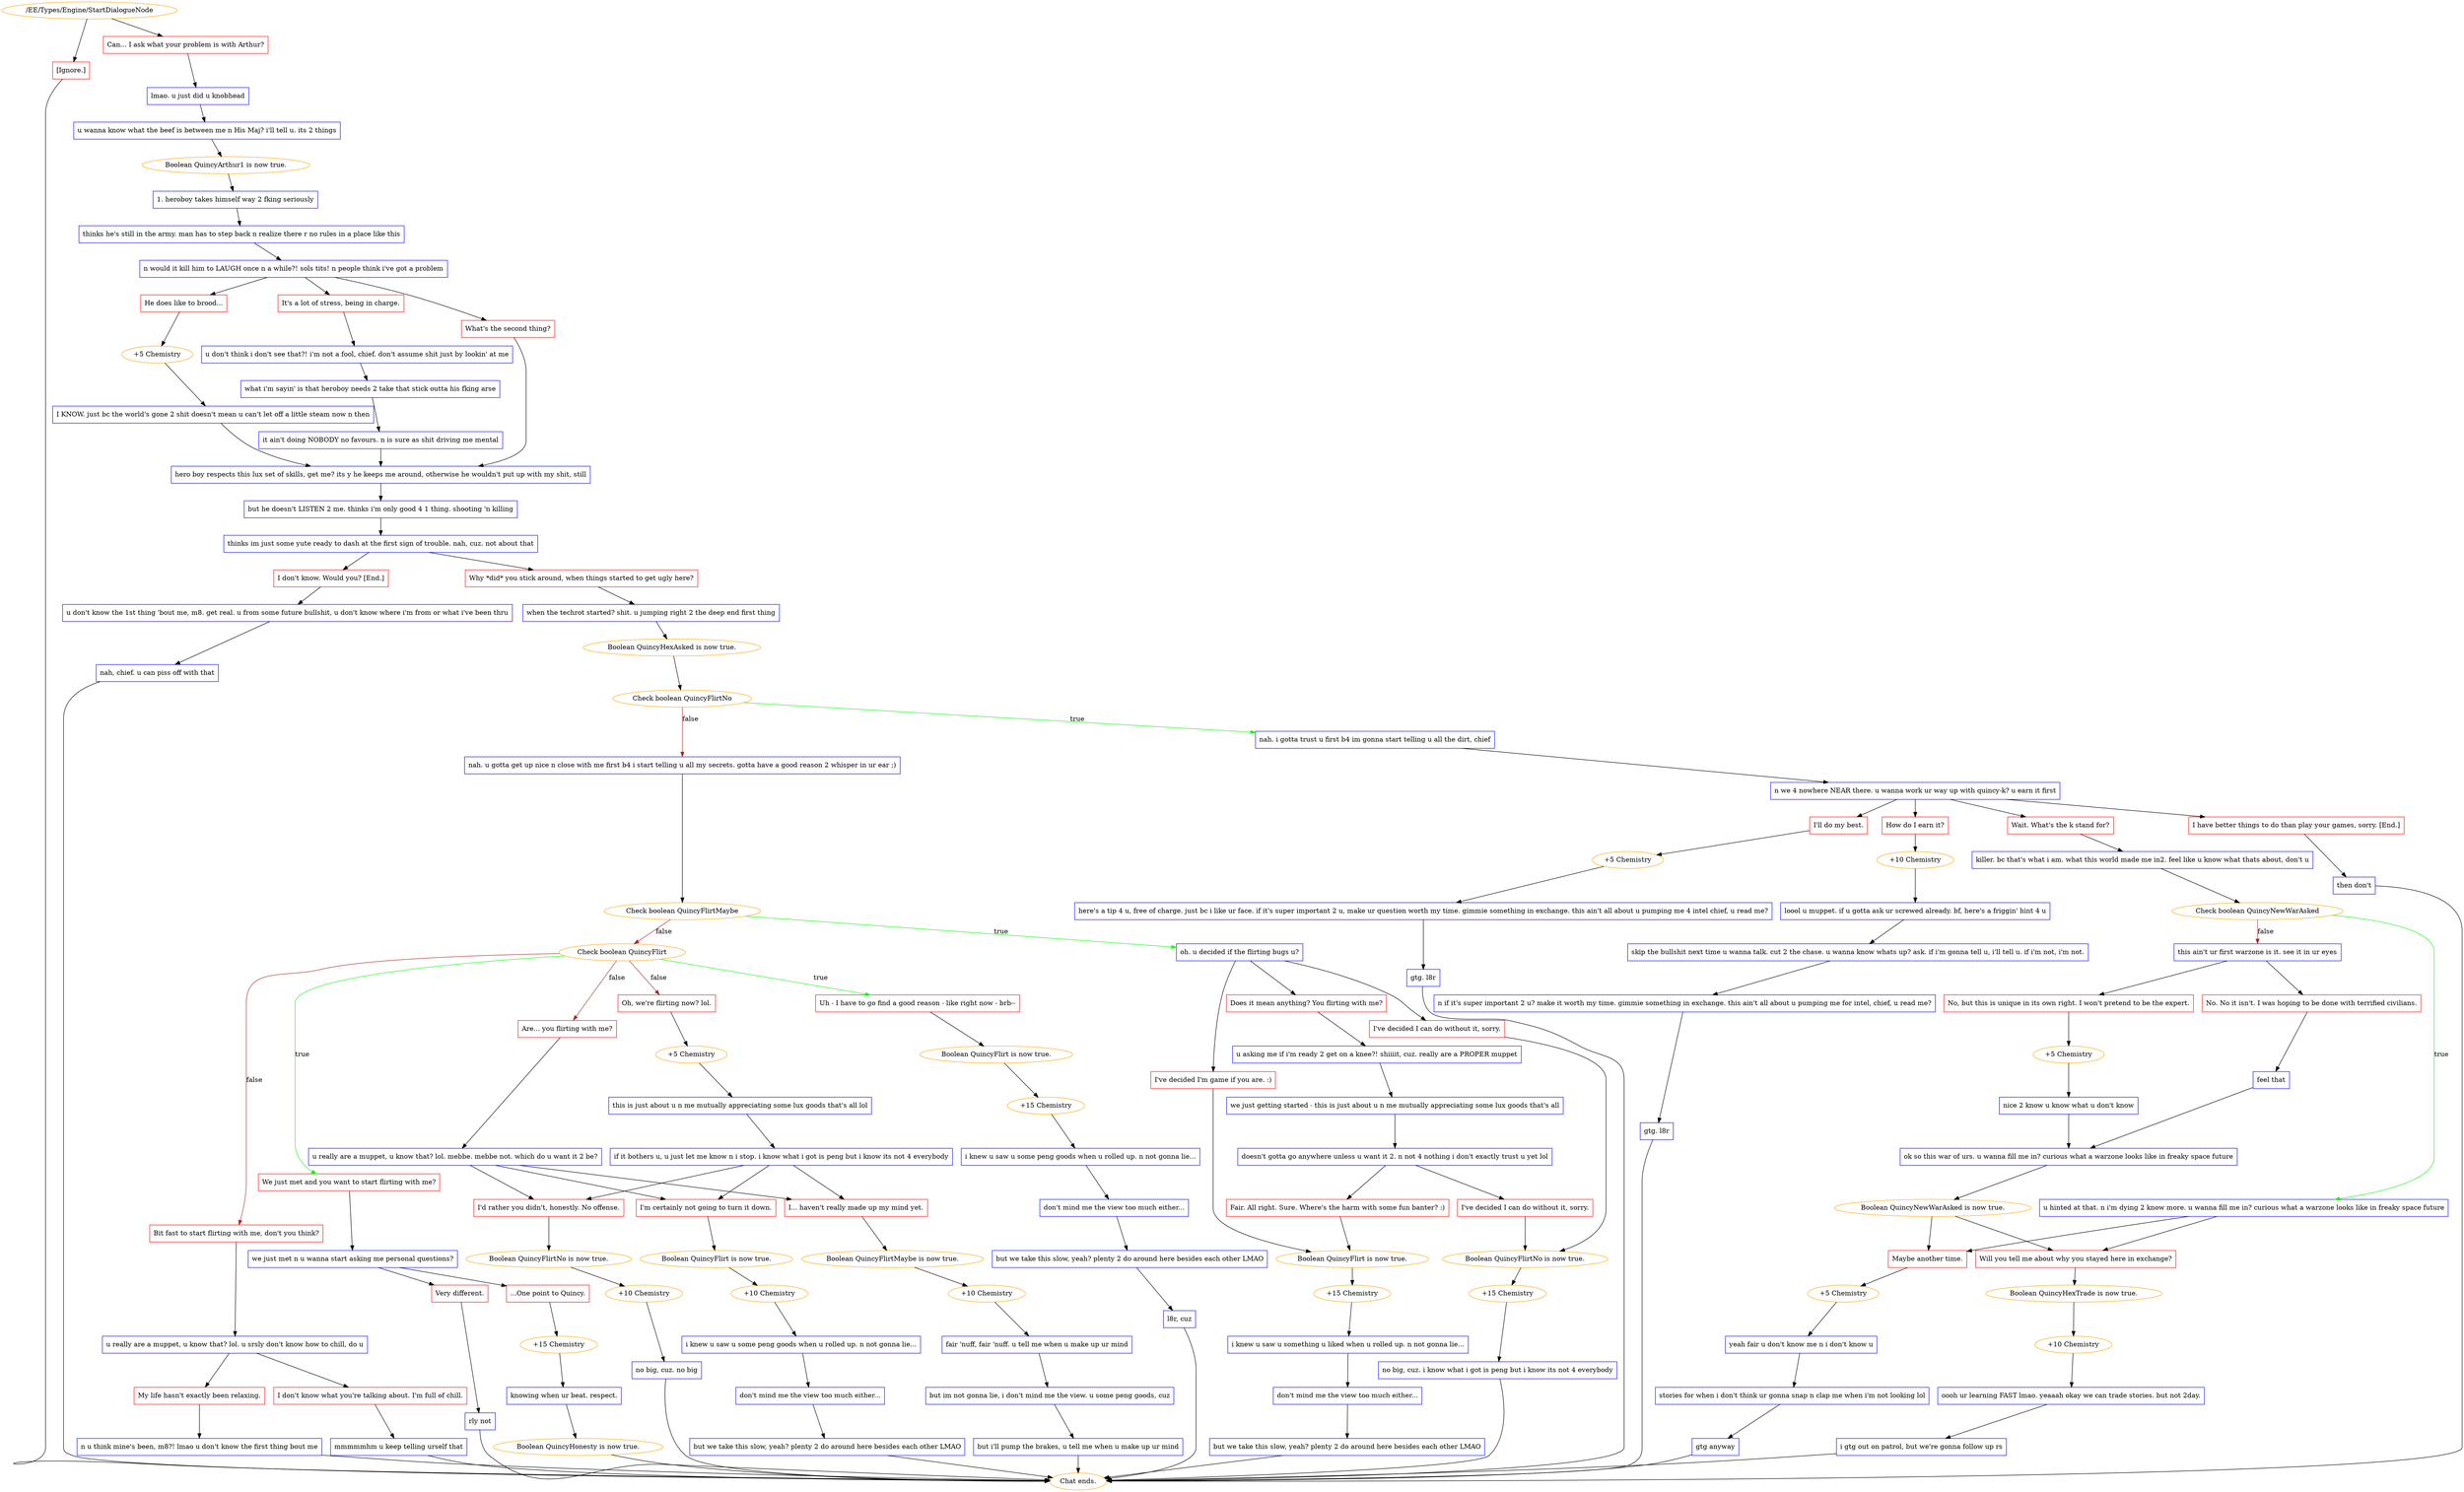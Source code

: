 digraph {
	133 [label="/EE/Types/Engine/StartDialogueNode",color=orange];
		133 -> 134;
		133 -> 135;
	134 [label="Can... I ask what your problem is with Arthur?",shape=box,color=red];
		134 -> 137;
	135 [label="[Ignore.]",shape=box,color=red];
		135 -> "Chat ends.";
	137 [label="lmao. u just did u knobhead",shape=box,color=blue];
		137 -> 138;
	"Chat ends." [color=orange];
	138 [label="u wanna know what the beef is between me n His Maj? i'll tell u. its 2 things",shape=box,color=blue];
		138 -> 139;
	139 [label="Boolean QuincyArthur1 is now true.",color=orange];
		139 -> 140;
	140 [label="1. heroboy takes himself way 2 fking seriously",shape=box,color=blue];
		140 -> 141;
	141 [label="thinks he's still in the army. man has to step back n realize there r no rules in a place like this",shape=box,color=blue];
		141 -> 142;
	142 [label="n would it kill him to LAUGH once n a while?! sols tits! n people think i've got a problem",shape=box,color=blue];
		142 -> 143;
		142 -> 144;
		142 -> 145;
	143 [label="It's a lot of stress, being in charge.",shape=box,color=red];
		143 -> 146;
	144 [label="He does like to brood...",shape=box,color=red];
		144 -> 149;
	145 [label="What's the second thing?",shape=box,color=red];
		145 -> 148;
	146 [label="u don't think i don't see that?! i'm not a fool, chief. don't assume shit just by lookin' at me",shape=box,color=blue];
		146 -> 150;
	149 [label="+5 Chemistry",color=orange];
		149 -> 147;
	148 [label="hero boy respects this lux set of skills, get me? its y he keeps me around, otherwise he wouldn't put up with my shit, still",shape=box,color=blue];
		148 -> 153;
	150 [label="what i'm sayin' is that heroboy needs 2 take that stick outta his fking arse",shape=box,color=blue];
		150 -> 151;
	147 [label="I KNOW. just bc the world's gone 2 shit doesn't mean u can't let off a little steam now n then",shape=box,color=blue];
		147 -> 148;
	153 [label="but he doesn't LISTEN 2 me. thinks i'm only good 4 1 thing. shooting 'n killing",shape=box,color=blue];
		153 -> 154;
	151 [label="it ain't doing NOBODY no favours. n is sure as shit driving me mental",shape=box,color=blue];
		151 -> 148;
	154 [label="thinks im just some yute ready to dash at the first sign of trouble. nah, cuz. not about that",shape=box,color=blue];
		154 -> 155;
		154 -> 156;
	155 [label="Why *did* you stick around, when things started to get ugly here?",shape=box,color=red];
		155 -> 158;
	156 [label="I don't know. Would you? [End.]",shape=box,color=red];
		156 -> 157;
	158 [label="when the techrot started? shit. u jumping right 2 the deep end first thing",shape=box,color=blue];
		158 -> 160;
	157 [label="u don't know the 1st thing 'bout me, m8. get real. u from some future bullshit, u don't know where i'm from or what i've been thru",shape=box,color=blue];
		157 -> 159;
	160 [label="Boolean QuincyHexAsked is now true.",color=orange];
		160 -> 162;
	159 [label="nah, chief. u can piss off with that",shape=box,color=blue];
		159 -> "Chat ends.";
	162 [label="Check boolean QuincyFlirtNo",color=orange];
		162 -> 164 [label=true,color=green];
		162 -> 166 [label=false,color=brown];
	"Chat ends." [color=orange];
	164 [label="nah. i gotta trust u first b4 im gonna start telling u all the dirt, chief",shape=box,color=blue];
		164 -> 165;
	166 [label="nah. u gotta get up nice n close with me first b4 i start telling u all my secrets. gotta have a good reason 2 whisper in ur ear ;)",shape=box,color=blue];
		166 -> 167;
	165 [label="n we 4 nowhere NEAR there. u wanna work ur way up with quincy-k? u earn it first",shape=box,color=blue];
		165 -> 239;
		165 -> 240;
		165 -> 241;
		165 -> 242;
	167 [label="Check boolean QuincyFlirtMaybe",color=orange];
		167 -> 169 [label=true,color=green];
		167 -> 172 [label=false,color=brown];
	239 [label="I'll do my best.",shape=box,color=red];
		239 -> 247;
	240 [label="How do I earn it?",shape=box,color=red];
		240 -> 253;
	241 [label="Wait. What's the k stand for?",shape=box,color=red];
		241 -> 244;
	242 [label="I have better things to do than play your games, sorry. [End.]",shape=box,color=red];
		242 -> 245;
	169 [label="oh. u decided if the flirting bugs u?",shape=box,color=blue];
		169 -> 163;
		169 -> 168;
		169 -> 170;
	172 [label="Check boolean QuincyFlirt",color=orange];
		172 -> 173 [label=true,color=green];
		172 -> 174 [label=true,color=green];
		172 -> 175 [label=false,color=brown];
		172 -> 176 [label=false,color=brown];
		172 -> 177 [label=false,color=brown];
	247 [label="+5 Chemistry",color=orange];
		247 -> 226;
	253 [label="+10 Chemistry",color=orange];
		253 -> 243;
	244 [label="killer. bc that's what i am. what this world made me in2. feel like u know what thats about, don't u",shape=box,color=blue];
		244 -> 248;
	245 [label="then don't",shape=box,color=blue];
		245 -> "Chat ends.";
	163 [label="Does it mean anything? You flirting with me?",shape=box,color=red];
		163 -> 171;
	168 [label="I've decided I'm game if you are. :)",shape=box,color=red];
		168 -> 229;
	170 [label="I've decided I can do without it, sorry.",shape=box,color=red];
		170 -> 230;
	173 [label="Uh - I have to go find a good reason - like right now - brb--",shape=box,color=red];
		173 -> 185;
	174 [label="We just met and you want to start flirting with me?",shape=box,color=red];
		174 -> 183;
	175 [label="Bit fast to start flirting with me, don't you think?",shape=box,color=red];
		175 -> 178;
	176 [label="Are... you flirting with me?",shape=box,color=red];
		176 -> 179;
	177 [label="Oh, we're flirting now? lol.",shape=box,color=red];
		177 -> 181;
	226 [label="here's a tip 4 u, free of charge. just bc i like ur face. if it's super important 2 u, make ur question worth my time. gimmie something in exchange. this ain't all about u pumping me 4 intel chief, u read me?",shape=box,color=blue];
		226 -> 250;
	243 [label="loool u muppet. if u gotta ask ur screwed already. bf, here's a friggin' hint 4 u",shape=box,color=blue];
		243 -> 249;
	248 [label="Check boolean QuincyNewWarAsked",color=orange];
		248 -> 254 [label=true,color=green];
		248 -> 255 [label=false,color=brown];
	"Chat ends." [color=orange];
	171 [label="u asking me if i'm ready 2 get on a knee?! shiiiit, cuz. really are a PROPER muppet",shape=box,color=blue];
		171 -> 224;
	229 [label="Boolean QuincyFlirt is now true.",color=orange];
		229 -> 238;
	230 [label="Boolean QuincyFlirtNo is now true.",color=orange];
		230 -> 235;
	185 [label="Boolean QuincyFlirt is now true.",color=orange];
		185 -> 184;
	183 [label="we just met n u wanna start asking me personal questions?",shape=box,color=blue];
		183 -> 191;
		183 -> 192;
	178 [label="u really are a muppet, u know that? lol. u srsly don't know how to chill, do u",shape=box,color=blue];
		178 -> 199;
		178 -> 200;
	179 [label="u really are a muppet, u know that? lol. mebbe. mebbe not. which do u want it 2 be?",shape=box,color=blue];
		179 -> 205;
		179 -> 206;
		179 -> 207;
	181 [label="+5 Chemistry",color=orange];
		181 -> 180;
	250 [label="gtg. l8r",shape=box,color=blue];
		250 -> "Chat ends.";
	249 [label="skip the bullshit next time u wanna talk. cut 2 the chase. u wanna know whats up? ask. if i'm gonna tell u, i'll tell u. if i'm not, i'm not.",shape=box,color=blue];
		249 -> 252;
	254 [label="u hinted at that. n i'm dying 2 know more. u wanna fill me in? curious what a warzone looks like in freaky space future",shape=box,color=blue];
		254 -> 265;
		254 -> 266;
	255 [label="this ain't ur first warzone is it. see it in ur eyes",shape=box,color=blue];
		255 -> 258;
		255 -> 259;
	224 [label="we just getting started - this is just about u n me mutually appreciating some lux goods that's all",shape=box,color=blue];
		224 -> 225;
	238 [label="+15 Chemistry",color=orange];
		238 -> 232;
	235 [label="+15 Chemistry",color=orange];
		235 -> 231;
	184 [label="+15 Chemistry",color=orange];
		184 -> 186;
	191 [label="...One point to Quincy.",shape=box,color=red];
		191 -> 194;
	192 [label="Very different.",shape=box,color=red];
		192 -> 197;
	199 [label="My life hasn't exactly been relaxing.",shape=box,color=red];
		199 -> 201;
	200 [label="I don't know what you're talking about. I'm full of chill.",shape=box,color=red];
		200 -> 202;
	205 [label="I'm certainly not going to turn it down.",shape=box,color=red];
		205 -> 208;
	206 [label="I... haven't really made up my mind yet.",shape=box,color=red];
		206 -> 209;
	207 [label="I'd rather you didn't, honestly. No offense.",shape=box,color=red];
		207 -> 210;
	180 [label="this is just about u n me mutually appreciating some lux goods that's all lol",shape=box,color=blue];
		180 -> 182;
	"Chat ends." [color=orange];
	252 [label="n if it's super important 2 u? make it worth my time. gimmie something in exchange. this ain't all about u pumping me for intel, chief, u read me?",shape=box,color=blue];
		252 -> 256;
	265 [label="Will you tell me about why you stayed here in exchange?",shape=box,color=red];
		265 -> 267;
	266 [label="Maybe another time.",shape=box,color=red];
		266 -> 274;
	258 [label="No. No it isn't. I was hoping to be done with terrified civilians.",shape=box,color=red];
		258 -> 261;
	259 [label="No, but this is unique in its own right. I won't pretend to be the expert.",shape=box,color=red];
		259 -> 262;
	225 [label="doesn't gotta go anywhere unless u want it 2. n not 4 nothing i don't exactly trust u yet lol",shape=box,color=blue];
		225 -> 227;
		225 -> 228;
	232 [label="i knew u saw u something u liked when u rolled up. n not gonna lie...",shape=box,color=blue];
		232 -> 233;
	231 [label="no big, cuz. i know what i got is peng but i know its not 4 everybody",shape=box,color=blue];
		231 -> "Chat ends.";
	186 [label="i knew u saw u some peng goods when u rolled up. n not gonna lie...",shape=box,color=blue];
		186 -> 187;
	194 [label="+15 Chemistry",color=orange];
		194 -> 193;
	197 [label="rly not",shape=box,color=blue];
		197 -> "Chat ends.";
	201 [label="n u think mine's been, m8?! lmao u don't know the first thing bout me",shape=box,color=blue];
		201 -> "Chat ends.";
	202 [label="mmmmmhm u keep telling urself that",shape=box,color=blue];
		202 -> "Chat ends.";
	208 [label="Boolean QuincyFlirt is now true.",color=orange];
		208 -> 220;
	209 [label="Boolean QuincyFlirtMaybe is now true.",color=orange];
		209 -> 221;
	210 [label="Boolean QuincyFlirtNo is now true.",color=orange];
		210 -> 212;
	182 [label="if it bothers u, u just let me know n i stop. i know what i got is peng but i know its not 4 everybody",shape=box,color=blue];
		182 -> 205;
		182 -> 206;
		182 -> 207;
	256 [label="gtg. l8r",shape=box,color=blue];
		256 -> "Chat ends.";
	267 [label="Boolean QuincyHexTrade is now true.",color=orange];
		267 -> 273;
	274 [label="+5 Chemistry",color=orange];
		274 -> 268;
	261 [label="feel that",shape=box,color=blue];
		261 -> 263;
	262 [label="+5 Chemistry",color=orange];
		262 -> 260;
	227 [label="Fair. All right. Sure. Where's the harm with some fun banter? :)",shape=box,color=red];
		227 -> 229;
	228 [label="I've decided I can do without it, sorry.",shape=box,color=red];
		228 -> 230;
	233 [label="don't mind me the view too much either...",shape=box,color=blue];
		233 -> 234;
	"Chat ends." [color=orange];
	187 [label="don't mind me the view too much either...",shape=box,color=blue];
		187 -> 188;
	193 [label="knowing when ur beat. respect.",shape=box,color=blue];
		193 -> 195;
	"Chat ends." [color=orange];
	"Chat ends." [color=orange];
	"Chat ends." [color=orange];
	220 [label="+10 Chemistry",color=orange];
		220 -> 217;
	221 [label="+10 Chemistry",color=orange];
		221 -> 214;
	212 [label="+10 Chemistry",color=orange];
		212 -> 211;
	"Chat ends." [color=orange];
	273 [label="+10 Chemistry",color=orange];
		273 -> 270;
	268 [label="yeah fair u don't know me n i don't know u",shape=box,color=blue];
		268 -> 269;
	263 [label="ok so this war of urs. u wanna fill me in? curious what a warzone looks like in freaky space future",shape=box,color=blue];
		263 -> 264;
	260 [label="nice 2 know u know what u don't know",shape=box,color=blue];
		260 -> 263;
	234 [label="but we take this slow, yeah? plenty 2 do around here besides each other LMAO",shape=box,color=blue];
		234 -> "Chat ends.";
	188 [label="but we take this slow, yeah? plenty 2 do around here besides each other LMAO",shape=box,color=blue];
		188 -> 189;
	195 [label="Boolean QuincyHonesty is now true.",color=orange];
		195 -> "Chat ends.";
	217 [label="i knew u saw u some peng goods when u rolled up. n not gonna lie...",shape=box,color=blue];
		217 -> 218;
	214 [label="fair 'nuff, fair 'nuff. u tell me when u make up ur mind",shape=box,color=blue];
		214 -> 215;
	211 [label="no big, cuz. no big",shape=box,color=blue];
		211 -> "Chat ends.";
	270 [label="oooh ur learning FAST lmao. yeaaah okay we can trade stories. but not 2day.",shape=box,color=blue];
		270 -> 271;
	269 [label="stories for when i don't think ur gonna snap n clap me when i'm not looking lol",shape=box,color=blue];
		269 -> 272;
	264 [label="Boolean QuincyNewWarAsked is now true.",color=orange];
		264 -> 265;
		264 -> 266;
	"Chat ends." [color=orange];
	189 [label="l8r, cuz",shape=box,color=blue];
		189 -> "Chat ends.";
	"Chat ends." [color=orange];
	218 [label="don't mind me the view too much either...",shape=box,color=blue];
		218 -> 219;
	215 [label="but im not gonna lie, i don't mind me the view. u some peng goods, cuz",shape=box,color=blue];
		215 -> 216;
	"Chat ends." [color=orange];
	271 [label="i gtg out on patrol, but we're gonna follow up rs",shape=box,color=blue];
		271 -> "Chat ends.";
	272 [label="gtg anyway",shape=box,color=blue];
		272 -> "Chat ends.";
	"Chat ends." [color=orange];
	219 [label="but we take this slow, yeah? plenty 2 do around here besides each other LMAO",shape=box,color=blue];
		219 -> "Chat ends.";
	216 [label="but i'll pump the brakes, u tell me when u make up ur mind",shape=box,color=blue];
		216 -> "Chat ends.";
	"Chat ends." [color=orange];
	"Chat ends." [color=orange];
	"Chat ends." [color=orange];
	"Chat ends." [color=orange];
}